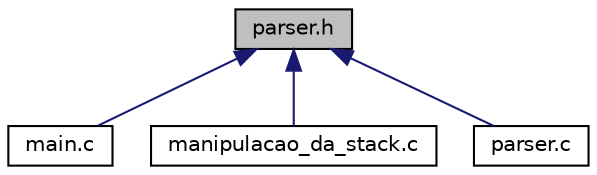 digraph "parser.h"
{
 // LATEX_PDF_SIZE
  edge [fontname="Helvetica",fontsize="10",labelfontname="Helvetica",labelfontsize="10"];
  node [fontname="Helvetica",fontsize="10",shape=record];
  Node1 [label="parser.h",height=0.2,width=0.4,color="black", fillcolor="grey75", style="filled", fontcolor="black",tooltip=" "];
  Node1 -> Node2 [dir="back",color="midnightblue",fontsize="10",style="solid"];
  Node2 [label="main.c",height=0.2,width=0.4,color="black", fillcolor="white", style="filled",URL="$main_8c.html",tooltip=" "];
  Node1 -> Node3 [dir="back",color="midnightblue",fontsize="10",style="solid"];
  Node3 [label="manipulacao_da_stack.c",height=0.2,width=0.4,color="black", fillcolor="white", style="filled",URL="$manipulacao__da__stack_8c.html",tooltip=" "];
  Node1 -> Node4 [dir="back",color="midnightblue",fontsize="10",style="solid"];
  Node4 [label="parser.c",height=0.2,width=0.4,color="black", fillcolor="white", style="filled",URL="$parser_8c.html",tooltip=" "];
}
